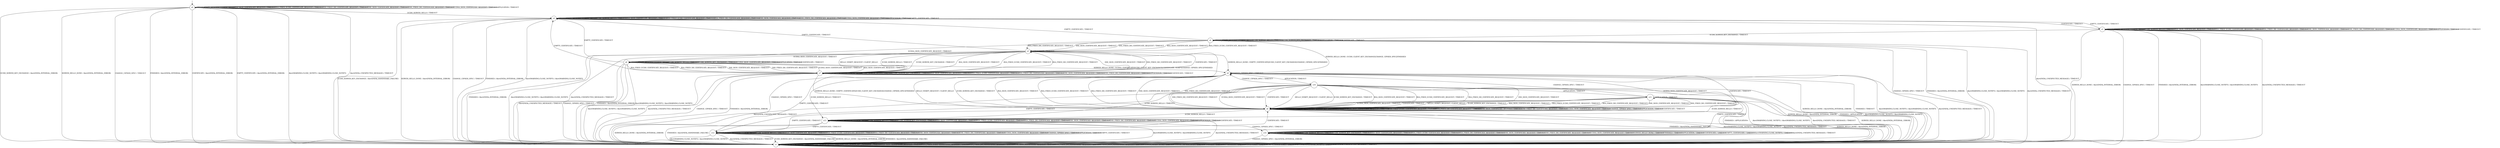 digraph g {

	s0 [shape="circle" label="s0"];
	s1 [shape="circle" label="s1"];
	s2 [shape="circle" label="s2"];
	s3 [shape="circle" label="s3"];
	s4 [shape="circle" label="s4"];
	s5 [shape="circle" label="s5"];
	s6 [shape="circle" label="s6"];
	s7 [shape="circle" label="s7"];
	s8 [shape="circle" label="s8"];
	s9 [shape="circle" label="s9"];
	s10 [shape="circle" label="s10"];
	s11 [shape="circle" label="s11"];
	s12 [shape="circle" label="s12"];
	s13 [shape="circle" label="s13"];
	s14 [shape="circle" label="s14"];
	s0 -> s0 [label="HELLO_VERIFY_REQUEST / CLIENT_HELLO"];
	s0 -> s2 [label="ECDH_SERVER_HELLO / TIMEOUT"];
	s0 -> s1 [label="ECDH_SERVER_KEY_EXCHANGE / Alert(FATAL,INTERNAL_ERROR)"];
	s0 -> s0 [label="RSA_SIGN_CERTIFICATE_REQUEST / TIMEOUT"];
	s0 -> s0 [label="RSA_FIXED_ECDH_CERTIFICATE_REQUEST / TIMEOUT"];
	s0 -> s0 [label="RSA_FIXED_DH_CERTIFICATE_REQUEST / TIMEOUT"];
	s0 -> s0 [label="DSS_SIGN_CERTIFICATE_REQUEST / TIMEOUT"];
	s0 -> s0 [label="DSS_FIXED_DH_CERTIFICATE_REQUEST / TIMEOUT"];
	s0 -> s0 [label="ECDSA_SIGN_CERTIFICATE_REQUEST / TIMEOUT"];
	s0 -> s1 [label="SERVER_HELLO_DONE / Alert(FATAL,INTERNAL_ERROR)"];
	s0 -> s1 [label="CHANGE_CIPHER_SPEC / TIMEOUT"];
	s0 -> s1 [label="FINISHED / Alert(FATAL,INTERNAL_ERROR)"];
	s0 -> s0 [label="APPLICATION / TIMEOUT"];
	s0 -> s1 [label="CERTIFICATE / Alert(FATAL,INTERNAL_ERROR)"];
	s0 -> s1 [label="EMPTY_CERTIFICATE / Alert(FATAL,INTERNAL_ERROR)"];
	s0 -> s1 [label="Alert(WARNING,CLOSE_NOTIFY) / Alert(WARNING,CLOSE_NOTIFY)"];
	s0 -> s1 [label="Alert(FATAL,UNEXPECTED_MESSAGE) / TIMEOUT"];
	s1 -> s1 [label="HELLO_VERIFY_REQUEST / TIMEOUT"];
	s1 -> s1 [label="ECDH_SERVER_HELLO / TIMEOUT"];
	s1 -> s1 [label="ECDH_SERVER_KEY_EXCHANGE / TIMEOUT"];
	s1 -> s1 [label="RSA_SIGN_CERTIFICATE_REQUEST / TIMEOUT"];
	s1 -> s1 [label="RSA_FIXED_ECDH_CERTIFICATE_REQUEST / TIMEOUT"];
	s1 -> s1 [label="RSA_FIXED_DH_CERTIFICATE_REQUEST / TIMEOUT"];
	s1 -> s1 [label="DSS_SIGN_CERTIFICATE_REQUEST / TIMEOUT"];
	s1 -> s1 [label="DSS_FIXED_DH_CERTIFICATE_REQUEST / TIMEOUT"];
	s1 -> s1 [label="ECDSA_SIGN_CERTIFICATE_REQUEST / TIMEOUT"];
	s1 -> s1 [label="SERVER_HELLO_DONE / TIMEOUT"];
	s1 -> s1 [label="CHANGE_CIPHER_SPEC / TIMEOUT"];
	s1 -> s1 [label="FINISHED / TIMEOUT"];
	s1 -> s1 [label="APPLICATION / TIMEOUT"];
	s1 -> s1 [label="CERTIFICATE / TIMEOUT"];
	s1 -> s1 [label="EMPTY_CERTIFICATE / TIMEOUT"];
	s1 -> s1 [label="Alert(WARNING,CLOSE_NOTIFY) / TIMEOUT"];
	s1 -> s1 [label="Alert(FATAL,UNEXPECTED_MESSAGE) / TIMEOUT"];
	s2 -> s2 [label="HELLO_VERIFY_REQUEST / CLIENT_HELLO"];
	s2 -> s2 [label="ECDH_SERVER_HELLO / TIMEOUT"];
	s2 -> s1 [label="ECDH_SERVER_KEY_EXCHANGE / Alert(FATAL,HANDSHAKE_FAILURE)"];
	s2 -> s2 [label="RSA_SIGN_CERTIFICATE_REQUEST / TIMEOUT"];
	s2 -> s2 [label="RSA_FIXED_ECDH_CERTIFICATE_REQUEST / TIMEOUT"];
	s2 -> s2 [label="RSA_FIXED_DH_CERTIFICATE_REQUEST / TIMEOUT"];
	s2 -> s2 [label="DSS_SIGN_CERTIFICATE_REQUEST / TIMEOUT"];
	s2 -> s2 [label="DSS_FIXED_DH_CERTIFICATE_REQUEST / TIMEOUT"];
	s2 -> s2 [label="ECDSA_SIGN_CERTIFICATE_REQUEST / TIMEOUT"];
	s2 -> s1 [label="SERVER_HELLO_DONE / Alert(FATAL,INTERNAL_ERROR)"];
	s2 -> s1 [label="CHANGE_CIPHER_SPEC / TIMEOUT"];
	s2 -> s1 [label="FINISHED / Alert(FATAL,INTERNAL_ERROR)"];
	s2 -> s2 [label="APPLICATION / TIMEOUT"];
	s2 -> s3 [label="CERTIFICATE / TIMEOUT"];
	s2 -> s2 [label="EMPTY_CERTIFICATE / TIMEOUT"];
	s2 -> s1 [label="Alert(WARNING,CLOSE_NOTIFY) / Alert(WARNING,CLOSE_NOTIFY)"];
	s2 -> s1 [label="Alert(FATAL,UNEXPECTED_MESSAGE) / TIMEOUT"];
	s3 -> s3 [label="HELLO_VERIFY_REQUEST / CLIENT_HELLO"];
	s3 -> s3 [label="ECDH_SERVER_HELLO / TIMEOUT"];
	s3 -> s4 [label="ECDH_SERVER_KEY_EXCHANGE / TIMEOUT"];
	s3 -> s3 [label="RSA_SIGN_CERTIFICATE_REQUEST / TIMEOUT"];
	s3 -> s3 [label="RSA_FIXED_ECDH_CERTIFICATE_REQUEST / TIMEOUT"];
	s3 -> s3 [label="RSA_FIXED_DH_CERTIFICATE_REQUEST / TIMEOUT"];
	s3 -> s3 [label="DSS_SIGN_CERTIFICATE_REQUEST / TIMEOUT"];
	s3 -> s3 [label="DSS_FIXED_DH_CERTIFICATE_REQUEST / TIMEOUT"];
	s3 -> s3 [label="ECDSA_SIGN_CERTIFICATE_REQUEST / TIMEOUT"];
	s3 -> s1 [label="SERVER_HELLO_DONE / Alert(FATAL,INTERNAL_ERROR)"];
	s3 -> s1 [label="CHANGE_CIPHER_SPEC / TIMEOUT"];
	s3 -> s1 [label="FINISHED / Alert(FATAL,INTERNAL_ERROR)"];
	s3 -> s3 [label="APPLICATION / TIMEOUT"];
	s3 -> s3 [label="CERTIFICATE / TIMEOUT"];
	s3 -> s2 [label="EMPTY_CERTIFICATE / TIMEOUT"];
	s3 -> s1 [label="Alert(WARNING,CLOSE_NOTIFY) / Alert(WARNING,CLOSE_NOTIFY)"];
	s3 -> s1 [label="Alert(FATAL,UNEXPECTED_MESSAGE) / TIMEOUT"];
	s4 -> s4 [label="HELLO_VERIFY_REQUEST / CLIENT_HELLO"];
	s4 -> s4 [label="ECDH_SERVER_HELLO / TIMEOUT"];
	s4 -> s4 [label="ECDH_SERVER_KEY_EXCHANGE / TIMEOUT"];
	s4 -> s5 [label="RSA_SIGN_CERTIFICATE_REQUEST / TIMEOUT"];
	s4 -> s5 [label="RSA_FIXED_ECDH_CERTIFICATE_REQUEST / TIMEOUT"];
	s4 -> s5 [label="RSA_FIXED_DH_CERTIFICATE_REQUEST / TIMEOUT"];
	s4 -> s5 [label="DSS_SIGN_CERTIFICATE_REQUEST / TIMEOUT"];
	s4 -> s5 [label="DSS_FIXED_DH_CERTIFICATE_REQUEST / TIMEOUT"];
	s4 -> s6 [label="ECDSA_SIGN_CERTIFICATE_REQUEST / TIMEOUT"];
	s4 -> s9 [label="SERVER_HELLO_DONE / ECDH_CLIENT_KEY_EXCHANGE|CHANGE_CIPHER_SPEC|FINISHED"];
	s4 -> s1 [label="CHANGE_CIPHER_SPEC / TIMEOUT"];
	s4 -> s1 [label="FINISHED / Alert(FATAL,INTERNAL_ERROR)"];
	s4 -> s4 [label="APPLICATION / TIMEOUT"];
	s4 -> s4 [label="CERTIFICATE / TIMEOUT"];
	s4 -> s2 [label="EMPTY_CERTIFICATE / TIMEOUT"];
	s4 -> s1 [label="Alert(WARNING,CLOSE_NOTIFY) / Alert(WARNING,CLOSE_NOTIFY)"];
	s4 -> s1 [label="Alert(FATAL,UNEXPECTED_MESSAGE) / TIMEOUT"];
	s5 -> s7 [label="HELLO_VERIFY_REQUEST / CLIENT_HELLO"];
	s5 -> s7 [label="ECDH_SERVER_HELLO / TIMEOUT"];
	s5 -> s7 [label="ECDH_SERVER_KEY_EXCHANGE / TIMEOUT"];
	s5 -> s7 [label="RSA_SIGN_CERTIFICATE_REQUEST / TIMEOUT"];
	s5 -> s7 [label="RSA_FIXED_ECDH_CERTIFICATE_REQUEST / TIMEOUT"];
	s5 -> s7 [label="RSA_FIXED_DH_CERTIFICATE_REQUEST / TIMEOUT"];
	s5 -> s7 [label="DSS_SIGN_CERTIFICATE_REQUEST / TIMEOUT"];
	s5 -> s7 [label="DSS_FIXED_DH_CERTIFICATE_REQUEST / TIMEOUT"];
	s5 -> s6 [label="ECDSA_SIGN_CERTIFICATE_REQUEST / TIMEOUT"];
	s5 -> s9 [label="SERVER_HELLO_DONE / EMPTY_CERTIFICATE|ECDH_CLIENT_KEY_EXCHANGE|CHANGE_CIPHER_SPEC|FINISHED"];
	s5 -> s1 [label="CHANGE_CIPHER_SPEC / TIMEOUT"];
	s5 -> s1 [label="FINISHED / Alert(FATAL,INTERNAL_ERROR)"];
	s5 -> s5 [label="APPLICATION / TIMEOUT"];
	s5 -> s7 [label="CERTIFICATE / TIMEOUT"];
	s5 -> s2 [label="EMPTY_CERTIFICATE / TIMEOUT"];
	s5 -> s1 [label="Alert(WARNING,CLOSE_NOTIFY) / Alert(WARNING,CLOSE_NOTIFY)"];
	s5 -> s1 [label="Alert(FATAL,UNEXPECTED_MESSAGE) / TIMEOUT"];
	s6 -> s6 [label="HELLO_VERIFY_REQUEST / CLIENT_HELLO"];
	s6 -> s6 [label="ECDH_SERVER_HELLO / TIMEOUT"];
	s6 -> s6 [label="ECDH_SERVER_KEY_EXCHANGE / TIMEOUT"];
	s6 -> s7 [label="RSA_SIGN_CERTIFICATE_REQUEST / TIMEOUT"];
	s6 -> s7 [label="RSA_FIXED_ECDH_CERTIFICATE_REQUEST / TIMEOUT"];
	s6 -> s7 [label="RSA_FIXED_DH_CERTIFICATE_REQUEST / TIMEOUT"];
	s6 -> s7 [label="DSS_SIGN_CERTIFICATE_REQUEST / TIMEOUT"];
	s6 -> s7 [label="DSS_FIXED_DH_CERTIFICATE_REQUEST / TIMEOUT"];
	s6 -> s6 [label="ECDSA_SIGN_CERTIFICATE_REQUEST / TIMEOUT"];
	s6 -> s9 [label="SERVER_HELLO_DONE / ECDSA_CERTIFICATE|ECDH_CLIENT_KEY_EXCHANGE|CERTIFICATE_VERIFY|CHANGE_CIPHER_SPEC|FINISHED"];
	s6 -> s1 [label="CHANGE_CIPHER_SPEC / TIMEOUT"];
	s6 -> s1 [label="FINISHED / Alert(FATAL,INTERNAL_ERROR)"];
	s6 -> s6 [label="APPLICATION / TIMEOUT"];
	s6 -> s6 [label="CERTIFICATE / TIMEOUT"];
	s6 -> s2 [label="EMPTY_CERTIFICATE / TIMEOUT"];
	s6 -> s1 [label="Alert(WARNING,CLOSE_NOTIFY) / Alert(WARNING,CLOSE_NOTIFY)"];
	s6 -> s1 [label="Alert(FATAL,UNEXPECTED_MESSAGE) / TIMEOUT"];
	s7 -> s7 [label="HELLO_VERIFY_REQUEST / CLIENT_HELLO"];
	s7 -> s7 [label="ECDH_SERVER_HELLO / TIMEOUT"];
	s7 -> s7 [label="ECDH_SERVER_KEY_EXCHANGE / TIMEOUT"];
	s7 -> s7 [label="RSA_SIGN_CERTIFICATE_REQUEST / TIMEOUT"];
	s7 -> s7 [label="RSA_FIXED_ECDH_CERTIFICATE_REQUEST / TIMEOUT"];
	s7 -> s7 [label="RSA_FIXED_DH_CERTIFICATE_REQUEST / TIMEOUT"];
	s7 -> s7 [label="DSS_SIGN_CERTIFICATE_REQUEST / TIMEOUT"];
	s7 -> s7 [label="DSS_FIXED_DH_CERTIFICATE_REQUEST / TIMEOUT"];
	s7 -> s6 [label="ECDSA_SIGN_CERTIFICATE_REQUEST / TIMEOUT"];
	s7 -> s8 [label="SERVER_HELLO_DONE / EMPTY_CERTIFICATE|ECDH_CLIENT_KEY_EXCHANGE|CHANGE_CIPHER_SPEC|FINISHED"];
	s7 -> s1 [label="CHANGE_CIPHER_SPEC / TIMEOUT"];
	s7 -> s1 [label="FINISHED / Alert(FATAL,INTERNAL_ERROR)"];
	s7 -> s7 [label="APPLICATION / TIMEOUT"];
	s7 -> s7 [label="CERTIFICATE / TIMEOUT"];
	s7 -> s2 [label="EMPTY_CERTIFICATE / TIMEOUT"];
	s7 -> s1 [label="Alert(WARNING,CLOSE_NOTIFY) / Alert(WARNING,CLOSE_NOTIFY)"];
	s7 -> s1 [label="Alert(FATAL,UNEXPECTED_MESSAGE) / TIMEOUT"];
	s8 -> s8 [label="HELLO_VERIFY_REQUEST / CLIENT_HELLO"];
	s8 -> s13 [label="ECDH_SERVER_HELLO / TIMEOUT"];
	s8 -> s8 [label="ECDH_SERVER_KEY_EXCHANGE / TIMEOUT"];
	s8 -> s8 [label="RSA_SIGN_CERTIFICATE_REQUEST / TIMEOUT"];
	s8 -> s8 [label="RSA_FIXED_ECDH_CERTIFICATE_REQUEST / TIMEOUT"];
	s8 -> s8 [label="RSA_FIXED_DH_CERTIFICATE_REQUEST / TIMEOUT"];
	s8 -> s8 [label="DSS_SIGN_CERTIFICATE_REQUEST / TIMEOUT"];
	s8 -> s8 [label="DSS_FIXED_DH_CERTIFICATE_REQUEST / TIMEOUT"];
	s8 -> s8 [label="ECDSA_SIGN_CERTIFICATE_REQUEST / TIMEOUT"];
	s8 -> s1 [label="SERVER_HELLO_DONE / Alert(FATAL,INTERNAL_ERROR)"];
	s8 -> s8 [label="CHANGE_CIPHER_SPEC / TIMEOUT"];
	s8 -> s1 [label="FINISHED / Alert(FATAL,HANDSHAKE_FAILURE)"];
	s8 -> s8 [label="APPLICATION / TIMEOUT"];
	s8 -> s8 [label="CERTIFICATE / TIMEOUT"];
	s8 -> s12 [label="EMPTY_CERTIFICATE / TIMEOUT"];
	s8 -> s1 [label="Alert(WARNING,CLOSE_NOTIFY) / Alert(WARNING,CLOSE_NOTIFY)"];
	s8 -> s1 [label="Alert(FATAL,UNEXPECTED_MESSAGE) / TIMEOUT"];
	s9 -> s8 [label="HELLO_VERIFY_REQUEST / CLIENT_HELLO"];
	s9 -> s13 [label="ECDH_SERVER_HELLO / TIMEOUT"];
	s9 -> s8 [label="ECDH_SERVER_KEY_EXCHANGE / TIMEOUT"];
	s9 -> s8 [label="RSA_SIGN_CERTIFICATE_REQUEST / TIMEOUT"];
	s9 -> s8 [label="RSA_FIXED_ECDH_CERTIFICATE_REQUEST / TIMEOUT"];
	s9 -> s8 [label="RSA_FIXED_DH_CERTIFICATE_REQUEST / TIMEOUT"];
	s9 -> s8 [label="DSS_SIGN_CERTIFICATE_REQUEST / TIMEOUT"];
	s9 -> s8 [label="DSS_FIXED_DH_CERTIFICATE_REQUEST / TIMEOUT"];
	s9 -> s8 [label="ECDSA_SIGN_CERTIFICATE_REQUEST / TIMEOUT"];
	s9 -> s1 [label="SERVER_HELLO_DONE / Alert(FATAL,INTERNAL_ERROR)"];
	s9 -> s9 [label="CHANGE_CIPHER_SPEC / TIMEOUT"];
	s9 -> s1 [label="FINISHED / TIMEOUT"];
	s9 -> s10 [label="APPLICATION / TIMEOUT"];
	s9 -> s8 [label="CERTIFICATE / TIMEOUT"];
	s9 -> s12 [label="EMPTY_CERTIFICATE / TIMEOUT"];
	s9 -> s1 [label="Alert(WARNING,CLOSE_NOTIFY) / Alert(WARNING,CLOSE_NOTIFY)"];
	s9 -> s1 [label="Alert(FATAL,UNEXPECTED_MESSAGE) / TIMEOUT"];
	s10 -> s8 [label="HELLO_VERIFY_REQUEST / CLIENT_HELLO"];
	s10 -> s13 [label="ECDH_SERVER_HELLO / TIMEOUT"];
	s10 -> s8 [label="ECDH_SERVER_KEY_EXCHANGE / TIMEOUT"];
	s10 -> s8 [label="RSA_SIGN_CERTIFICATE_REQUEST / TIMEOUT"];
	s10 -> s8 [label="RSA_FIXED_ECDH_CERTIFICATE_REQUEST / TIMEOUT"];
	s10 -> s8 [label="RSA_FIXED_DH_CERTIFICATE_REQUEST / TIMEOUT"];
	s10 -> s8 [label="DSS_SIGN_CERTIFICATE_REQUEST / TIMEOUT"];
	s10 -> s8 [label="DSS_FIXED_DH_CERTIFICATE_REQUEST / TIMEOUT"];
	s10 -> s8 [label="ECDSA_SIGN_CERTIFICATE_REQUEST / TIMEOUT"];
	s10 -> s1 [label="SERVER_HELLO_DONE / Alert(FATAL,INTERNAL_ERROR)"];
	s10 -> s9 [label="CHANGE_CIPHER_SPEC / TIMEOUT"];
	s10 -> s1 [label="FINISHED / APPLICATION"];
	s10 -> s11 [label="APPLICATION / TIMEOUT"];
	s10 -> s8 [label="CERTIFICATE / TIMEOUT"];
	s10 -> s12 [label="EMPTY_CERTIFICATE / TIMEOUT"];
	s10 -> s1 [label="Alert(WARNING,CLOSE_NOTIFY) / Alert(WARNING,CLOSE_NOTIFY)"];
	s10 -> s1 [label="Alert(FATAL,UNEXPECTED_MESSAGE) / TIMEOUT"];
	s11 -> s8 [label="HELLO_VERIFY_REQUEST / CLIENT_HELLO"];
	s11 -> s13 [label="ECDH_SERVER_HELLO / TIMEOUT"];
	s11 -> s8 [label="ECDH_SERVER_KEY_EXCHANGE / TIMEOUT"];
	s11 -> s8 [label="RSA_SIGN_CERTIFICATE_REQUEST / TIMEOUT"];
	s11 -> s8 [label="RSA_FIXED_ECDH_CERTIFICATE_REQUEST / TIMEOUT"];
	s11 -> s8 [label="RSA_FIXED_DH_CERTIFICATE_REQUEST / TIMEOUT"];
	s11 -> s8 [label="DSS_SIGN_CERTIFICATE_REQUEST / TIMEOUT"];
	s11 -> s8 [label="DSS_FIXED_DH_CERTIFICATE_REQUEST / TIMEOUT"];
	s11 -> s8 [label="ECDSA_SIGN_CERTIFICATE_REQUEST / TIMEOUT"];
	s11 -> s1 [label="SERVER_HELLO_DONE / Alert(FATAL,INTERNAL_ERROR)"];
	s11 -> s9 [label="CHANGE_CIPHER_SPEC / TIMEOUT"];
	s11 -> s1 [label="FINISHED / APPLICATION+"];
	s11 -> s11 [label="APPLICATION / TIMEOUT"];
	s11 -> s8 [label="CERTIFICATE / TIMEOUT"];
	s11 -> s12 [label="EMPTY_CERTIFICATE / TIMEOUT"];
	s11 -> s1 [label="Alert(WARNING,CLOSE_NOTIFY) / Alert(WARNING,CLOSE_NOTIFY)"];
	s11 -> s1 [label="Alert(FATAL,UNEXPECTED_MESSAGE) / TIMEOUT"];
	s12 -> s12 [label="HELLO_VERIFY_REQUEST / CLIENT_HELLO"];
	s12 -> s12 [label="ECDH_SERVER_HELLO / TIMEOUT"];
	s12 -> s1 [label="ECDH_SERVER_KEY_EXCHANGE / Alert(FATAL,HANDSHAKE_FAILURE)"];
	s12 -> s12 [label="RSA_SIGN_CERTIFICATE_REQUEST / TIMEOUT"];
	s12 -> s12 [label="RSA_FIXED_ECDH_CERTIFICATE_REQUEST / TIMEOUT"];
	s12 -> s12 [label="RSA_FIXED_DH_CERTIFICATE_REQUEST / TIMEOUT"];
	s12 -> s12 [label="DSS_SIGN_CERTIFICATE_REQUEST / TIMEOUT"];
	s12 -> s12 [label="DSS_FIXED_DH_CERTIFICATE_REQUEST / TIMEOUT"];
	s12 -> s12 [label="ECDSA_SIGN_CERTIFICATE_REQUEST / TIMEOUT"];
	s12 -> s1 [label="SERVER_HELLO_DONE / Alert(FATAL,INTERNAL_ERROR)"];
	s12 -> s12 [label="CHANGE_CIPHER_SPEC / TIMEOUT"];
	s12 -> s1 [label="FINISHED / Alert(FATAL,HANDSHAKE_FAILURE)"];
	s12 -> s12 [label="APPLICATION / TIMEOUT"];
	s12 -> s8 [label="CERTIFICATE / TIMEOUT"];
	s12 -> s12 [label="EMPTY_CERTIFICATE / TIMEOUT"];
	s12 -> s1 [label="Alert(WARNING,CLOSE_NOTIFY) / Alert(WARNING,CLOSE_NOTIFY)"];
	s12 -> s1 [label="Alert(FATAL,UNEXPECTED_MESSAGE) / TIMEOUT"];
	s13 -> s13 [label="HELLO_VERIFY_REQUEST / CLIENT_HELLO"];
	s13 -> s13 [label="ECDH_SERVER_HELLO / TIMEOUT"];
	s13 -> s13 [label="ECDH_SERVER_KEY_EXCHANGE / TIMEOUT"];
	s13 -> s13 [label="RSA_SIGN_CERTIFICATE_REQUEST / TIMEOUT"];
	s13 -> s13 [label="RSA_FIXED_ECDH_CERTIFICATE_REQUEST / TIMEOUT"];
	s13 -> s13 [label="RSA_FIXED_DH_CERTIFICATE_REQUEST / TIMEOUT"];
	s13 -> s13 [label="DSS_SIGN_CERTIFICATE_REQUEST / TIMEOUT"];
	s13 -> s13 [label="DSS_FIXED_DH_CERTIFICATE_REQUEST / TIMEOUT"];
	s13 -> s13 [label="ECDSA_SIGN_CERTIFICATE_REQUEST / TIMEOUT"];
	s13 -> s1 [label="SERVER_HELLO_DONE / Alert(FATAL,INTERNAL_ERROR)"];
	s13 -> s14 [label="CHANGE_CIPHER_SPEC / TIMEOUT"];
	s13 -> s1 [label="FINISHED / Alert(FATAL,HANDSHAKE_FAILURE)"];
	s13 -> s13 [label="APPLICATION / TIMEOUT"];
	s13 -> s13 [label="CERTIFICATE / TIMEOUT"];
	s13 -> s12 [label="EMPTY_CERTIFICATE / TIMEOUT"];
	s13 -> s1 [label="Alert(WARNING,CLOSE_NOTIFY) / Alert(WARNING,CLOSE_NOTIFY)"];
	s13 -> s1 [label="Alert(FATAL,UNEXPECTED_MESSAGE) / TIMEOUT"];
	s14 -> s14 [label="HELLO_VERIFY_REQUEST / TIMEOUT"];
	s14 -> s14 [label="ECDH_SERVER_HELLO / TIMEOUT"];
	s14 -> s14 [label="ECDH_SERVER_KEY_EXCHANGE / TIMEOUT"];
	s14 -> s14 [label="RSA_SIGN_CERTIFICATE_REQUEST / TIMEOUT"];
	s14 -> s14 [label="RSA_FIXED_ECDH_CERTIFICATE_REQUEST / TIMEOUT"];
	s14 -> s14 [label="RSA_FIXED_DH_CERTIFICATE_REQUEST / TIMEOUT"];
	s14 -> s14 [label="DSS_SIGN_CERTIFICATE_REQUEST / TIMEOUT"];
	s14 -> s14 [label="DSS_FIXED_DH_CERTIFICATE_REQUEST / TIMEOUT"];
	s14 -> s14 [label="ECDSA_SIGN_CERTIFICATE_REQUEST / TIMEOUT"];
	s14 -> s14 [label="SERVER_HELLO_DONE / TIMEOUT"];
	s14 -> s1 [label="CHANGE_CIPHER_SPEC / Alert(FATAL,INTERNAL_ERROR)"];
	s14 -> s14 [label="FINISHED / TIMEOUT"];
	s14 -> s14 [label="APPLICATION / TIMEOUT"];
	s14 -> s14 [label="CERTIFICATE / TIMEOUT"];
	s14 -> s14 [label="EMPTY_CERTIFICATE / TIMEOUT"];
	s14 -> s14 [label="Alert(WARNING,CLOSE_NOTIFY) / TIMEOUT"];
	s14 -> s14 [label="Alert(FATAL,UNEXPECTED_MESSAGE) / TIMEOUT"];

__start0 [label="" shape="none" width="0" height="0"];
__start0 -> s0;

}
